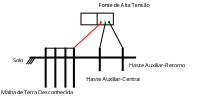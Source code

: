 <?xml version="1.0" encoding="UTF-8"?>
<dia:diagram xmlns:dia="http://www.lysator.liu.se/~alla/dia/">
  <dia:layer name="Background" visible="true" active="true">
    <dia:object type="Standard - Line" version="0" id="O0">
      <dia:attribute name="obj_pos">
        <dia:point val="26.984,18.512"/>
      </dia:attribute>
      <dia:attribute name="obj_bb">
        <dia:rectangle val="26.934,18.462;27.034,20.558"/>
      </dia:attribute>
      <dia:attribute name="conn_endpoints">
        <dia:point val="26.984,18.512"/>
        <dia:point val="26.984,20.508"/>
      </dia:attribute>
      <dia:attribute name="numcp">
        <dia:int val="1"/>
      </dia:attribute>
    </dia:object>
    <dia:object type="Standard - Line" version="0" id="O1">
      <dia:attribute name="obj_pos">
        <dia:point val="26.178,19.004"/>
      </dia:attribute>
      <dia:attribute name="obj_bb">
        <dia:rectangle val="26.128,18.953;31.554,19.054"/>
      </dia:attribute>
      <dia:attribute name="conn_endpoints">
        <dia:point val="26.178,19.004"/>
        <dia:point val="31.504,19.003"/>
      </dia:attribute>
      <dia:attribute name="numcp">
        <dia:int val="1"/>
      </dia:attribute>
    </dia:object>
    <dia:object type="Standard - Line" version="0" id="O2">
      <dia:attribute name="obj_pos">
        <dia:point val="27.468,18.514"/>
      </dia:attribute>
      <dia:attribute name="obj_bb">
        <dia:rectangle val="27.418,18.464;27.518,20.559"/>
      </dia:attribute>
      <dia:attribute name="conn_endpoints">
        <dia:point val="27.468,18.514"/>
        <dia:point val="27.468,20.509"/>
      </dia:attribute>
      <dia:attribute name="numcp">
        <dia:int val="1"/>
      </dia:attribute>
    </dia:object>
    <dia:object type="Standard - Line" version="0" id="O3">
      <dia:attribute name="obj_pos">
        <dia:point val="27.971,18.512"/>
      </dia:attribute>
      <dia:attribute name="obj_bb">
        <dia:rectangle val="27.921,18.462;28.02,20.558"/>
      </dia:attribute>
      <dia:attribute name="conn_endpoints">
        <dia:point val="27.971,18.512"/>
        <dia:point val="27.971,20.508"/>
      </dia:attribute>
      <dia:attribute name="numcp">
        <dia:int val="1"/>
      </dia:attribute>
    </dia:object>
    <dia:object type="Standard - Line" version="0" id="O4">
      <dia:attribute name="obj_pos">
        <dia:point val="28.396,18.516"/>
      </dia:attribute>
      <dia:attribute name="obj_bb">
        <dia:rectangle val="28.346,18.466;28.446,20.561"/>
      </dia:attribute>
      <dia:attribute name="conn_endpoints">
        <dia:point val="28.396,18.516"/>
        <dia:point val="28.396,20.511"/>
      </dia:attribute>
      <dia:attribute name="numcp">
        <dia:int val="1"/>
      </dia:attribute>
    </dia:object>
    <dia:object type="Standard - Line" version="0" id="O5">
      <dia:attribute name="obj_pos">
        <dia:point val="30.837,18.505"/>
      </dia:attribute>
      <dia:attribute name="obj_bb">
        <dia:rectangle val="30.787,18.455;30.887,19.725"/>
      </dia:attribute>
      <dia:attribute name="conn_endpoints">
        <dia:point val="30.837,18.505"/>
        <dia:point val="30.837,19.675"/>
      </dia:attribute>
      <dia:attribute name="numcp">
        <dia:int val="1"/>
      </dia:attribute>
    </dia:object>
    <dia:object type="Standard - Line" version="0" id="O6">
      <dia:attribute name="obj_pos">
        <dia:point val="26.231,19.037"/>
      </dia:attribute>
      <dia:attribute name="obj_bb">
        <dia:rectangle val="25.984,19.002;26.266,19.37"/>
      </dia:attribute>
      <dia:attribute name="conn_endpoints">
        <dia:point val="26.231,19.037"/>
        <dia:point val="26.019,19.335"/>
      </dia:attribute>
      <dia:attribute name="numcp">
        <dia:int val="1"/>
      </dia:attribute>
      <dia:attribute name="line_width">
        <dia:real val="0.05"/>
      </dia:attribute>
    </dia:object>
    <dia:object type="Standard - Line" version="0" id="O7">
      <dia:attribute name="obj_pos">
        <dia:point val="26.335,19.035"/>
      </dia:attribute>
      <dia:attribute name="obj_bb">
        <dia:rectangle val="26.088,19.0;26.37,19.369"/>
      </dia:attribute>
      <dia:attribute name="conn_endpoints">
        <dia:point val="26.335,19.035"/>
        <dia:point val="26.123,19.334"/>
      </dia:attribute>
      <dia:attribute name="numcp">
        <dia:int val="1"/>
      </dia:attribute>
      <dia:attribute name="line_width">
        <dia:real val="0.05"/>
      </dia:attribute>
    </dia:object>
    <dia:object type="Standard - Line" version="0" id="O8">
      <dia:attribute name="obj_pos">
        <dia:point val="26.432,19.036"/>
      </dia:attribute>
      <dia:attribute name="obj_bb">
        <dia:rectangle val="26.185,19.001;26.466,19.37"/>
      </dia:attribute>
      <dia:attribute name="conn_endpoints">
        <dia:point val="26.432,19.036"/>
        <dia:point val="26.22,19.335"/>
      </dia:attribute>
      <dia:attribute name="numcp">
        <dia:int val="1"/>
      </dia:attribute>
      <dia:attribute name="line_width">
        <dia:real val="0.05"/>
      </dia:attribute>
    </dia:object>
    <dia:object type="Standard - Text" version="1" id="O9">
      <dia:attribute name="obj_pos">
        <dia:point val="25.345,19.238"/>
      </dia:attribute>
      <dia:attribute name="obj_bb">
        <dia:rectangle val="25.345,18.976;25.947,19.306"/>
      </dia:attribute>
      <dia:attribute name="text">
        <dia:composite type="text">
          <dia:attribute name="string">
            <dia:string>#Solo#</dia:string>
          </dia:attribute>
          <dia:attribute name="font">
            <dia:font family="sans" style="0" name="Helvetica"/>
          </dia:attribute>
          <dia:attribute name="height">
            <dia:real val="0.353"/>
          </dia:attribute>
          <dia:attribute name="pos">
            <dia:point val="25.345,19.238"/>
          </dia:attribute>
          <dia:attribute name="color">
            <dia:color val="#000000"/>
          </dia:attribute>
          <dia:attribute name="alignment">
            <dia:enum val="0"/>
          </dia:attribute>
        </dia:composite>
      </dia:attribute>
      <dia:attribute name="valign">
        <dia:enum val="3"/>
      </dia:attribute>
    </dia:object>
    <dia:object type="Standard - Box" version="0" id="O10">
      <dia:attribute name="obj_pos">
        <dia:point val="28.75,16.783"/>
      </dia:attribute>
      <dia:attribute name="obj_bb">
        <dia:rectangle val="28.725,16.758;30.392,17.392"/>
      </dia:attribute>
      <dia:attribute name="elem_corner">
        <dia:point val="28.75,16.783"/>
      </dia:attribute>
      <dia:attribute name="elem_width">
        <dia:real val="1.617"/>
      </dia:attribute>
      <dia:attribute name="elem_height">
        <dia:real val="0.583"/>
      </dia:attribute>
      <dia:attribute name="border_width">
        <dia:real val="0.05"/>
      </dia:attribute>
      <dia:attribute name="show_background">
        <dia:boolean val="true"/>
      </dia:attribute>
    </dia:object>
    <dia:object type="Standard - Line" version="0" id="O11">
      <dia:attribute name="obj_pos">
        <dia:point val="29.558,16.783"/>
      </dia:attribute>
      <dia:attribute name="obj_bb">
        <dia:rectangle val="29.533,16.758;29.583,17.392"/>
      </dia:attribute>
      <dia:attribute name="conn_endpoints">
        <dia:point val="29.558,16.783"/>
        <dia:point val="29.558,17.366"/>
      </dia:attribute>
      <dia:attribute name="numcp">
        <dia:int val="1"/>
      </dia:attribute>
      <dia:attribute name="line_width">
        <dia:real val="0.05"/>
      </dia:attribute>
      <dia:connections>
        <dia:connection handle="0" to="O10" connection="1"/>
        <dia:connection handle="1" to="O10" connection="6"/>
      </dia:connections>
    </dia:object>
    <dia:object type="Standard - Ellipse" version="0" id="O12">
      <dia:attribute name="obj_pos">
        <dia:point val="29.93,17.2"/>
      </dia:attribute>
      <dia:attribute name="obj_bb">
        <dia:rectangle val="29.905,17.175;30.004,17.3"/>
      </dia:attribute>
      <dia:attribute name="elem_corner">
        <dia:point val="29.93,17.2"/>
      </dia:attribute>
      <dia:attribute name="elem_width">
        <dia:real val="0.049"/>
      </dia:attribute>
      <dia:attribute name="elem_height">
        <dia:real val="0.075"/>
      </dia:attribute>
      <dia:attribute name="border_width">
        <dia:real val="0.05"/>
      </dia:attribute>
      <dia:attribute name="border_color">
        <dia:color val="#00ff00"/>
      </dia:attribute>
    </dia:object>
    <dia:object type="Standard - Ellipse" version="0" id="O13">
      <dia:attribute name="obj_pos">
        <dia:point val="30.133,17.198"/>
      </dia:attribute>
      <dia:attribute name="obj_bb">
        <dia:rectangle val="30.108,17.173;30.206,17.298"/>
      </dia:attribute>
      <dia:attribute name="elem_corner">
        <dia:point val="30.133,17.198"/>
      </dia:attribute>
      <dia:attribute name="elem_width">
        <dia:real val="0.049"/>
      </dia:attribute>
      <dia:attribute name="elem_height">
        <dia:real val="0.075"/>
      </dia:attribute>
      <dia:attribute name="border_width">
        <dia:real val="0.05"/>
      </dia:attribute>
    </dia:object>
    <dia:object type="Standard - Ellipse" version="0" id="O14">
      <dia:attribute name="obj_pos">
        <dia:point val="29.718,17.201"/>
      </dia:attribute>
      <dia:attribute name="obj_bb">
        <dia:rectangle val="29.693,17.176;29.791,17.301"/>
      </dia:attribute>
      <dia:attribute name="elem_corner">
        <dia:point val="29.718,17.201"/>
      </dia:attribute>
      <dia:attribute name="elem_width">
        <dia:real val="0.049"/>
      </dia:attribute>
      <dia:attribute name="elem_height">
        <dia:real val="0.075"/>
      </dia:attribute>
      <dia:attribute name="border_width">
        <dia:real val="0.05"/>
      </dia:attribute>
      <dia:attribute name="border_color">
        <dia:color val="#ff0000"/>
      </dia:attribute>
    </dia:object>
    <dia:object type="Standard - Line" version="0" id="O15">
      <dia:attribute name="obj_pos">
        <dia:point val="29.742,17.276"/>
      </dia:attribute>
      <dia:attribute name="obj_bb">
        <dia:rectangle val="28.367,17.241;29.777,18.551"/>
      </dia:attribute>
      <dia:attribute name="conn_endpoints">
        <dia:point val="29.742,17.276"/>
        <dia:point val="28.402,18.516"/>
      </dia:attribute>
      <dia:attribute name="numcp">
        <dia:int val="1"/>
      </dia:attribute>
      <dia:attribute name="line_color">
        <dia:color val="#ff0000"/>
      </dia:attribute>
      <dia:attribute name="line_width">
        <dia:real val="0.05"/>
      </dia:attribute>
      <dia:connections>
        <dia:connection handle="0" to="O14" connection="6"/>
      </dia:connections>
    </dia:object>
    <dia:object type="Standard - Line" version="0" id="O16">
      <dia:attribute name="obj_pos">
        <dia:point val="29.972,17.264"/>
      </dia:attribute>
      <dia:attribute name="obj_bb">
        <dia:rectangle val="29.657,17.234;30.002,18.561"/>
      </dia:attribute>
      <dia:attribute name="conn_endpoints">
        <dia:point val="29.972,17.264"/>
        <dia:point val="29.687,18.531"/>
      </dia:attribute>
      <dia:attribute name="numcp">
        <dia:int val="1"/>
      </dia:attribute>
      <dia:attribute name="line_width">
        <dia:real val="0.05"/>
      </dia:attribute>
      <dia:connections>
        <dia:connection handle="0" to="O12" connection="7"/>
      </dia:connections>
    </dia:object>
    <dia:object type="Standard - Text" version="1" id="O17">
      <dia:attribute name="obj_pos">
        <dia:point val="29.626,16.478"/>
      </dia:attribute>
      <dia:attribute name="obj_bb">
        <dia:rectangle val="29.626,16.216;32.566,16.546"/>
      </dia:attribute>
      <dia:attribute name="text">
        <dia:composite type="text">
          <dia:attribute name="string">
            <dia:string>#Fonte de Alta Tensão#</dia:string>
          </dia:attribute>
          <dia:attribute name="font">
            <dia:font family="sans" style="0" name="Helvetica"/>
          </dia:attribute>
          <dia:attribute name="height">
            <dia:real val="0.353"/>
          </dia:attribute>
          <dia:attribute name="pos">
            <dia:point val="29.626,16.478"/>
          </dia:attribute>
          <dia:attribute name="color">
            <dia:color val="#000000"/>
          </dia:attribute>
          <dia:attribute name="alignment">
            <dia:enum val="0"/>
          </dia:attribute>
        </dia:composite>
      </dia:attribute>
      <dia:attribute name="valign">
        <dia:enum val="3"/>
      </dia:attribute>
    </dia:object>
    <dia:object type="Standard - Text" version="1" id="O18">
      <dia:attribute name="obj_pos">
        <dia:point val="29.007,20.175"/>
      </dia:attribute>
      <dia:attribute name="obj_bb">
        <dia:rectangle val="29.007,19.912;32.087,20.242"/>
      </dia:attribute>
      <dia:attribute name="text">
        <dia:composite type="text">
          <dia:attribute name="string">
            <dia:string>#Haste Auxiliar-Central#</dia:string>
          </dia:attribute>
          <dia:attribute name="font">
            <dia:font family="sans" style="0" name="Helvetica"/>
          </dia:attribute>
          <dia:attribute name="height">
            <dia:real val="0.353"/>
          </dia:attribute>
          <dia:attribute name="pos">
            <dia:point val="29.007,20.175"/>
          </dia:attribute>
          <dia:attribute name="color">
            <dia:color val="#000000"/>
          </dia:attribute>
          <dia:attribute name="alignment">
            <dia:enum val="0"/>
          </dia:attribute>
        </dia:composite>
      </dia:attribute>
      <dia:attribute name="valign">
        <dia:enum val="3"/>
      </dia:attribute>
    </dia:object>
    <dia:object type="Standard - Line" version="0" id="O19">
      <dia:attribute name="obj_pos">
        <dia:point val="28.403,18.535"/>
      </dia:attribute>
      <dia:attribute name="obj_bb">
        <dia:rectangle val="26.922,18.51;28.428,18.56"/>
      </dia:attribute>
      <dia:attribute name="conn_endpoints">
        <dia:point val="28.403,18.535"/>
        <dia:point val="26.947,18.535"/>
      </dia:attribute>
      <dia:attribute name="numcp">
        <dia:int val="1"/>
      </dia:attribute>
      <dia:attribute name="line_width">
        <dia:real val="0.05"/>
      </dia:attribute>
    </dia:object>
    <dia:object type="Standard - Text" version="1" id="O20">
      <dia:attribute name="obj_pos">
        <dia:point val="24.75,20.842"/>
      </dia:attribute>
      <dia:attribute name="obj_bb">
        <dia:rectangle val="24.75,20.58;28.907,20.91"/>
      </dia:attribute>
      <dia:attribute name="text">
        <dia:composite type="text">
          <dia:attribute name="string">
            <dia:string>#Malha de Terra Desconhecida#</dia:string>
          </dia:attribute>
          <dia:attribute name="font">
            <dia:font family="sans" style="0" name="Helvetica"/>
          </dia:attribute>
          <dia:attribute name="height">
            <dia:real val="0.353"/>
          </dia:attribute>
          <dia:attribute name="pos">
            <dia:point val="24.75,20.842"/>
          </dia:attribute>
          <dia:attribute name="color">
            <dia:color val="#000000"/>
          </dia:attribute>
          <dia:attribute name="alignment">
            <dia:enum val="0"/>
          </dia:attribute>
        </dia:composite>
      </dia:attribute>
      <dia:attribute name="valign">
        <dia:enum val="3"/>
      </dia:attribute>
    </dia:object>
    <dia:object type="Standard - Line" version="0" id="O21">
      <dia:attribute name="obj_pos">
        <dia:point val="29.691,18.515"/>
      </dia:attribute>
      <dia:attribute name="obj_bb">
        <dia:rectangle val="29.64,18.465;29.741,19.736"/>
      </dia:attribute>
      <dia:attribute name="conn_endpoints">
        <dia:point val="29.691,18.515"/>
        <dia:point val="29.69,19.686"/>
      </dia:attribute>
      <dia:attribute name="numcp">
        <dia:int val="1"/>
      </dia:attribute>
    </dia:object>
    <dia:object type="Standard - Line" version="0" id="O22">
      <dia:attribute name="obj_pos">
        <dia:point val="30.174,17.262"/>
      </dia:attribute>
      <dia:attribute name="obj_bb">
        <dia:rectangle val="30.14,17.229;30.873,18.558"/>
      </dia:attribute>
      <dia:attribute name="conn_endpoints">
        <dia:point val="30.174,17.262"/>
        <dia:point val="30.839,18.524"/>
      </dia:attribute>
      <dia:attribute name="numcp">
        <dia:int val="1"/>
      </dia:attribute>
      <dia:attribute name="line_width">
        <dia:real val="0.05"/>
      </dia:attribute>
      <dia:connections>
        <dia:connection handle="0" to="O13" connection="7"/>
      </dia:connections>
    </dia:object>
    <dia:object type="Standard - Text" version="1" id="O23">
      <dia:attribute name="obj_pos">
        <dia:point val="31.146,19.481"/>
      </dia:attribute>
      <dia:attribute name="obj_bb">
        <dia:rectangle val="31.146,19.211;35.122,19.565"/>
      </dia:attribute>
      <dia:attribute name="text">
        <dia:composite type="text">
          <dia:attribute name="string">
            <dia:string>#Haste Auxiliar-Retorno         #</dia:string>
          </dia:attribute>
          <dia:attribute name="font">
            <dia:font family="sans" style="0" name="Helvetica"/>
          </dia:attribute>
          <dia:attribute name="height">
            <dia:real val="0.353"/>
          </dia:attribute>
          <dia:attribute name="pos">
            <dia:point val="31.146,19.481"/>
          </dia:attribute>
          <dia:attribute name="color">
            <dia:color val="#000000"/>
          </dia:attribute>
          <dia:attribute name="alignment">
            <dia:enum val="0"/>
          </dia:attribute>
        </dia:composite>
      </dia:attribute>
      <dia:attribute name="valign">
        <dia:enum val="3"/>
      </dia:attribute>
    </dia:object>
  </dia:layer>
</dia:diagram>
